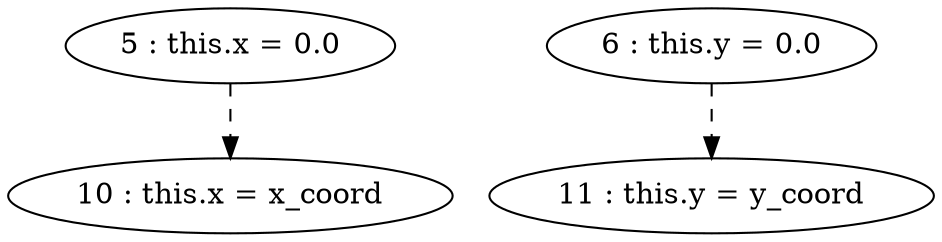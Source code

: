 digraph G {
"5 : this.x = 0.0"
"5 : this.x = 0.0" -> "10 : this.x = x_coord" [style=dashed]
"6 : this.y = 0.0"
"6 : this.y = 0.0" -> "11 : this.y = y_coord" [style=dashed]
"10 : this.x = x_coord"
"11 : this.y = y_coord"
}